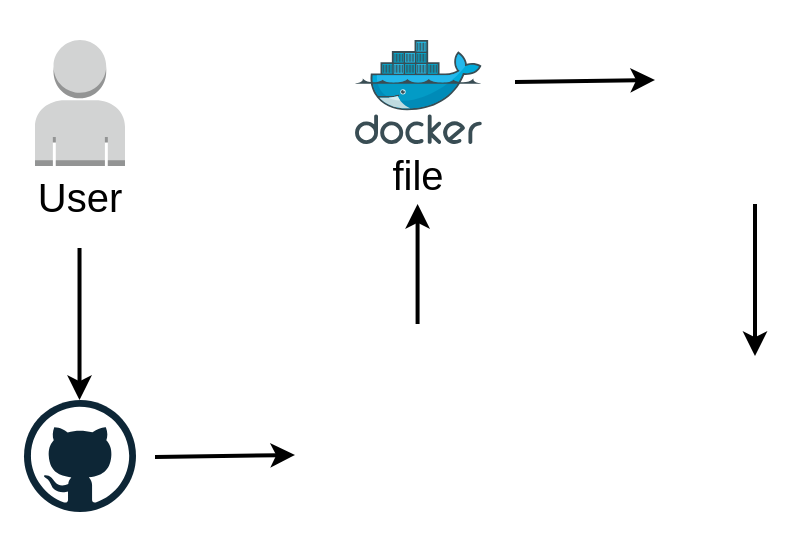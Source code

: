 <mxfile version="22.1.2" type="device">
  <diagram name="Page-1" id="0jd3SNXUYkxKQeBW6LAI">
    <mxGraphModel dx="1036" dy="606" grid="1" gridSize="10" guides="1" tooltips="1" connect="1" arrows="1" fold="1" page="1" pageScale="1" pageWidth="850" pageHeight="1100" background="#ffffff" math="0" shadow="0">
      <root>
        <mxCell id="0" />
        <mxCell id="1" parent="0" />
        <mxCell id="tS_OadQuBDv15wI_11yC-13" value="" style="rounded=0;whiteSpace=wrap;html=1;fillColor=#FFFFFF;gradientColor=#FFFFFF;strokeColor=none;" vertex="1" parent="1">
          <mxGeometry x="170" y="170" width="400" height="270" as="geometry" />
        </mxCell>
        <mxCell id="tS_OadQuBDv15wI_11yC-1" value="" style="outlineConnect=0;dashed=0;verticalLabelPosition=bottom;verticalAlign=top;align=center;html=1;shape=mxgraph.aws3.user;fillColor=#D2D3D3;gradientColor=none;" vertex="1" parent="1">
          <mxGeometry x="187.5" y="190" width="45" height="63" as="geometry" />
        </mxCell>
        <mxCell id="tS_OadQuBDv15wI_11yC-2" value="" style="dashed=0;outlineConnect=0;html=1;align=center;labelPosition=center;verticalLabelPosition=bottom;verticalAlign=top;shape=mxgraph.weblogos.github" vertex="1" parent="1">
          <mxGeometry x="182" y="370" width="56" height="56" as="geometry" />
        </mxCell>
        <mxCell id="tS_OadQuBDv15wI_11yC-4" value="" style="image;sketch=0;aspect=fixed;html=1;points=[];align=center;fontSize=12;image=img/lib/mscae/Docker.svg;" vertex="1" parent="1">
          <mxGeometry x="347.5" y="190" width="63.42" height="52" as="geometry" />
        </mxCell>
        <mxCell id="tS_OadQuBDv15wI_11yC-5" value="" style="endArrow=classic;html=1;rounded=0;strokeWidth=2;strokeColor=#000000;" edge="1" parent="1">
          <mxGeometry width="50" height="50" relative="1" as="geometry">
            <mxPoint x="209.76" y="294" as="sourcePoint" />
            <mxPoint x="209.76" y="370" as="targetPoint" />
          </mxGeometry>
        </mxCell>
        <mxCell id="tS_OadQuBDv15wI_11yC-7" value="" style="endArrow=classic;html=1;rounded=0;strokeWidth=2;strokeColor=#000000;" edge="1" parent="1">
          <mxGeometry width="50" height="50" relative="1" as="geometry">
            <mxPoint x="247.5" y="398.5" as="sourcePoint" />
            <mxPoint x="317.5" y="397.5" as="targetPoint" />
          </mxGeometry>
        </mxCell>
        <mxCell id="tS_OadQuBDv15wI_11yC-8" value="&lt;font style=&quot;font-size: 20px;&quot; color=&quot;#000000&quot;&gt;file&lt;/font&gt;" style="text;html=1;strokeColor=none;fillColor=none;align=center;verticalAlign=middle;whiteSpace=wrap;rounded=0;strokeWidth=4;" vertex="1" parent="1">
          <mxGeometry x="349.21" y="242" width="60" height="30" as="geometry" />
        </mxCell>
        <mxCell id="tS_OadQuBDv15wI_11yC-9" value="" style="endArrow=classic;html=1;rounded=0;strokeWidth=2;strokeColor=#000000;" edge="1" parent="1">
          <mxGeometry width="50" height="50" relative="1" as="geometry">
            <mxPoint x="427.5" y="211" as="sourcePoint" />
            <mxPoint x="497.5" y="210" as="targetPoint" />
          </mxGeometry>
        </mxCell>
        <mxCell id="tS_OadQuBDv15wI_11yC-10" value="" style="endArrow=classic;html=1;rounded=0;strokeWidth=2;strokeColor=#000000;" edge="1" parent="1">
          <mxGeometry width="50" height="50" relative="1" as="geometry">
            <mxPoint x="378.79" y="332" as="sourcePoint" />
            <mxPoint x="378.79" y="272" as="targetPoint" />
          </mxGeometry>
        </mxCell>
        <mxCell id="tS_OadQuBDv15wI_11yC-11" value="&lt;font style=&quot;font-size: 20px;&quot; color=&quot;#000000&quot;&gt;User&lt;/font&gt;" style="text;html=1;strokeColor=none;fillColor=none;align=center;verticalAlign=middle;whiteSpace=wrap;rounded=0;strokeWidth=4;" vertex="1" parent="1">
          <mxGeometry x="180.0" y="253" width="60" height="30" as="geometry" />
        </mxCell>
        <mxCell id="tS_OadQuBDv15wI_11yC-12" value="" style="endArrow=classic;html=1;rounded=0;strokeWidth=2;strokeColor=#000000;" edge="1" parent="1">
          <mxGeometry width="50" height="50" relative="1" as="geometry">
            <mxPoint x="547.5" y="272" as="sourcePoint" />
            <mxPoint x="547.5" y="348" as="targetPoint" />
          </mxGeometry>
        </mxCell>
      </root>
    </mxGraphModel>
  </diagram>
</mxfile>
